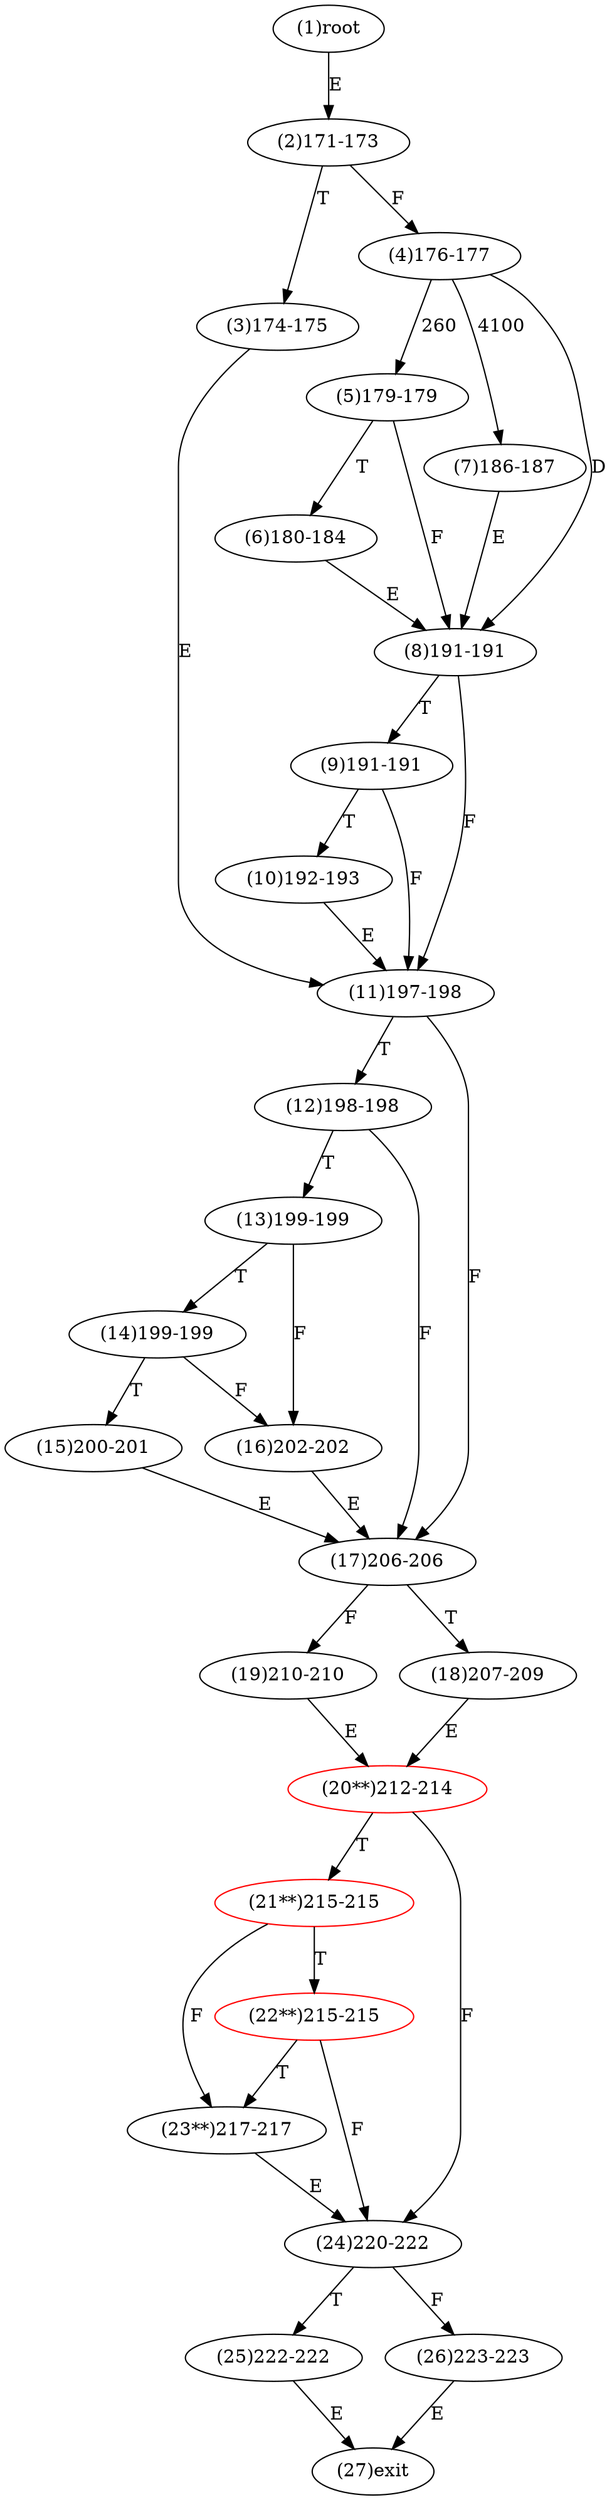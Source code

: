digraph "" { 
1[ label="(1)root"];
2[ label="(2)171-173"];
3[ label="(3)174-175"];
4[ label="(4)176-177"];
5[ label="(5)179-179"];
6[ label="(6)180-184"];
7[ label="(7)186-187"];
8[ label="(8)191-191"];
9[ label="(9)191-191"];
10[ label="(10)192-193"];
11[ label="(11)197-198"];
12[ label="(12)198-198"];
13[ label="(13)199-199"];
14[ label="(14)199-199"];
15[ label="(15)200-201"];
17[ label="(17)206-206"];
16[ label="(16)202-202"];
19[ label="(19)210-210"];
18[ label="(18)207-209"];
21[ label="(21**)215-215",color=red];
20[ label="(20**)212-214",color=red];
23[ label="(23**)217-217"];
22[ label="(22**)215-215",color=red];
25[ label="(25)222-222"];
24[ label="(24)220-222"];
27[ label="(27)exit"];
26[ label="(26)223-223"];
1->2[ label="E"];
2->4[ label="F"];
2->3[ label="T"];
3->11[ label="E"];
4->5[ label="260"];
4->7[ label="4100"];
4->8[ label="D"];
5->8[ label="F"];
5->6[ label="T"];
6->8[ label="E"];
7->8[ label="E"];
8->11[ label="F"];
8->9[ label="T"];
9->11[ label="F"];
9->10[ label="T"];
10->11[ label="E"];
11->17[ label="F"];
11->12[ label="T"];
12->17[ label="F"];
12->13[ label="T"];
13->16[ label="F"];
13->14[ label="T"];
14->16[ label="F"];
14->15[ label="T"];
15->17[ label="E"];
16->17[ label="E"];
17->19[ label="F"];
17->18[ label="T"];
18->20[ label="E"];
19->20[ label="E"];
20->24[ label="F"];
20->21[ label="T"];
21->23[ label="F"];
21->22[ label="T"];
22->24[ label="F"];
22->23[ label="T"];
23->24[ label="E"];
24->26[ label="F"];
24->25[ label="T"];
25->27[ label="E"];
26->27[ label="E"];
}